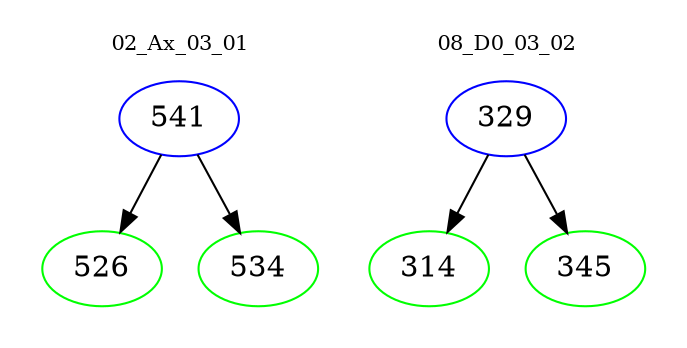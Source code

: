 digraph{
subgraph cluster_0 {
color = white
label = "02_Ax_03_01";
fontsize=10;
T0_541 [label="541", color="blue"]
T0_541 -> T0_526 [color="black"]
T0_526 [label="526", color="green"]
T0_541 -> T0_534 [color="black"]
T0_534 [label="534", color="green"]
}
subgraph cluster_1 {
color = white
label = "08_D0_03_02";
fontsize=10;
T1_329 [label="329", color="blue"]
T1_329 -> T1_314 [color="black"]
T1_314 [label="314", color="green"]
T1_329 -> T1_345 [color="black"]
T1_345 [label="345", color="green"]
}
}
